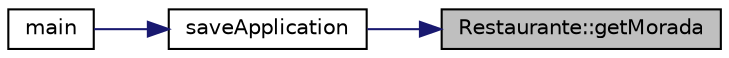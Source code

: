 digraph "Restaurante::getMorada"
{
 // LATEX_PDF_SIZE
  edge [fontname="Helvetica",fontsize="10",labelfontname="Helvetica",labelfontsize="10"];
  node [fontname="Helvetica",fontsize="10",shape=record];
  rankdir="RL";
  Node1 [label="Restaurante::getMorada",height=0.2,width=0.4,color="black", fillcolor="grey75", style="filled", fontcolor="black",tooltip="Getter da morada do restaurante."];
  Node1 -> Node2 [dir="back",color="midnightblue",fontsize="10",style="solid"];
  Node2 [label="saveApplication",height=0.2,width=0.4,color="black", fillcolor="white", style="filled",URL="$_utils_8h.html#ae7accc5ba838c1a908a6c5a75d9a604c",tooltip="Salva a aplicacao escrevendo a info necessaria em documentos de texto."];
  Node2 -> Node3 [dir="back",color="midnightblue",fontsize="10",style="solid"];
  Node3 [label="main",height=0.2,width=0.4,color="black", fillcolor="white", style="filled",URL="$main_8cpp.html#ae66f6b31b5ad750f1fe042a706a4e3d4",tooltip=" "];
}
